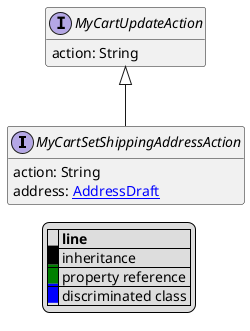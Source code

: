 @startuml

hide empty fields
hide empty methods
legend
|= |= line |
|<back:black>   </back>| inheritance |
|<back:green>   </back>| property reference |
|<back:blue>   </back>| discriminated class |
endlegend
interface MyCartSetShippingAddressAction [[MyCartSetShippingAddressAction.svg]] extends MyCartUpdateAction {
    action: String
    address: [[AddressDraft.svg AddressDraft]]
}
interface MyCartUpdateAction [[MyCartUpdateAction.svg]]  {
    action: String
}





@enduml
